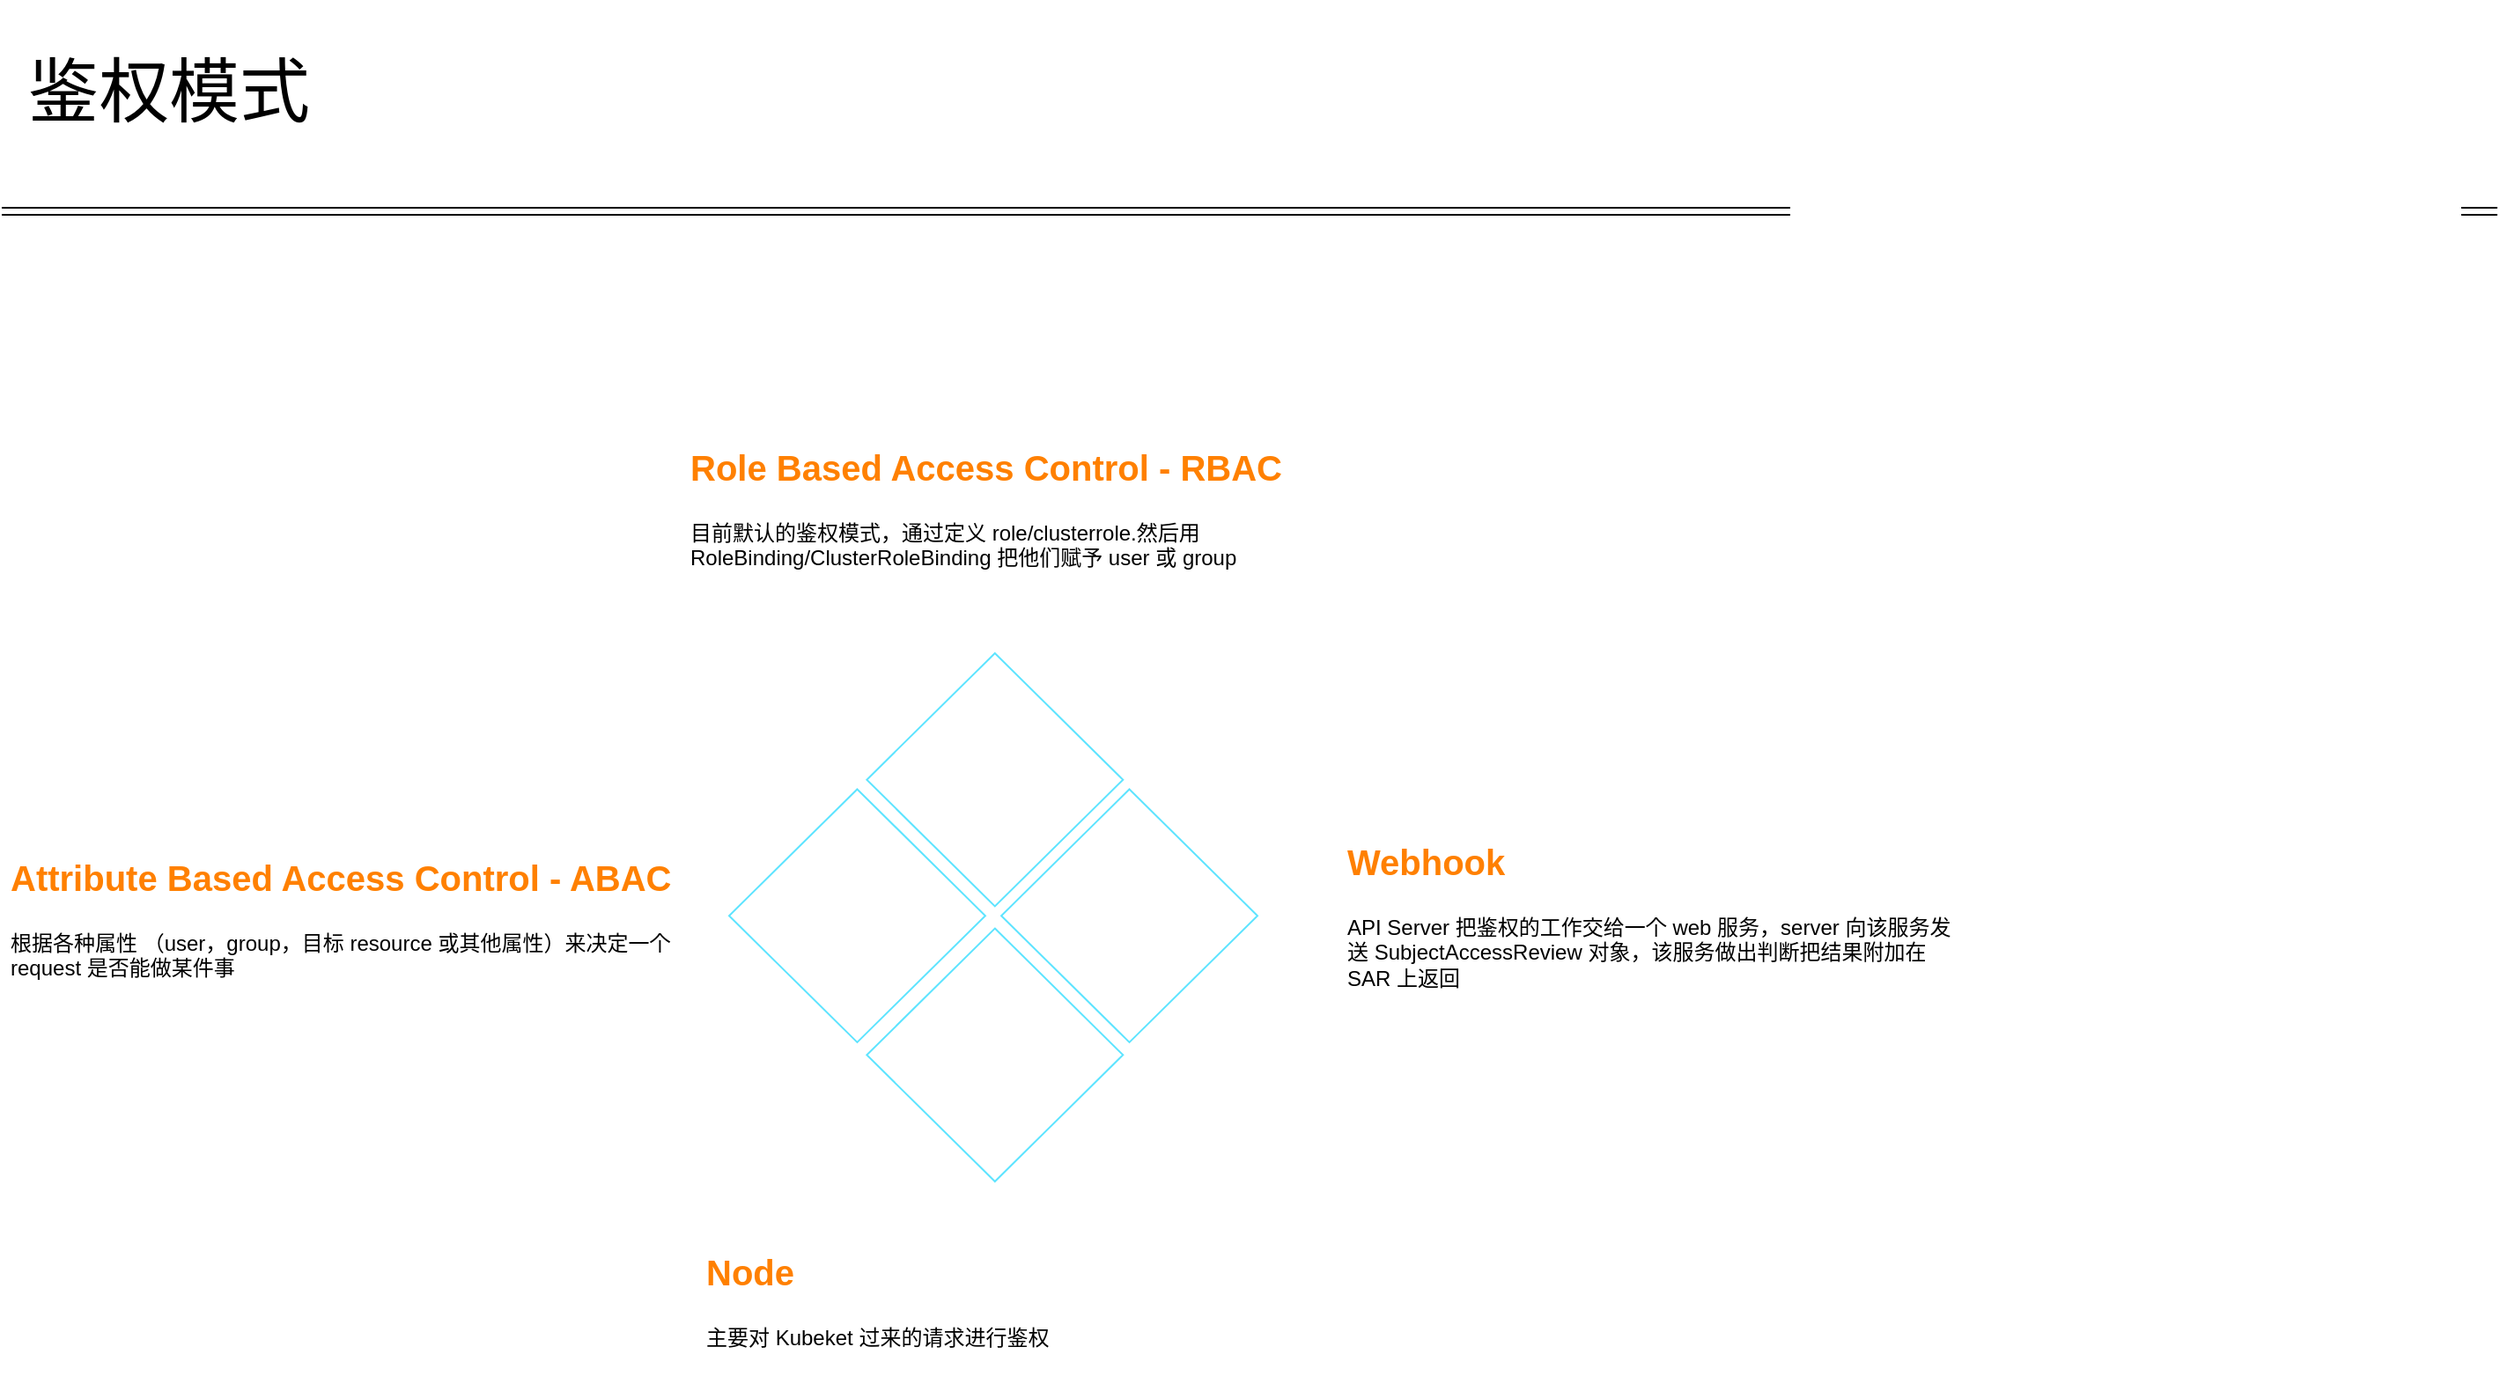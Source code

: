 <mxfile>
    <diagram id="_XczguW3ghkH6YOHmOJZ" name="第 1 页">
        <mxGraphModel dx="3129" dy="3594" grid="1" gridSize="10" guides="1" tooltips="1" connect="1" arrows="1" fold="1" page="0" pageScale="1" pageWidth="827" pageHeight="1169" math="0" shadow="0">
            <root>
                <mxCell id="0"/>
                <mxCell id="1" parent="0"/>
                <mxCell id="7" value="" style="group;strokeColor=none;fillColor=none;" vertex="1" connectable="0" parent="1">
                    <mxGeometry x="-4" y="421" width="300" height="300" as="geometry"/>
                </mxCell>
                <mxCell id="3" value="" style="rhombus;whiteSpace=wrap;html=1;strokeColor=#5EE4FF;fillColor=none;" vertex="1" parent="7">
                    <mxGeometry x="78.182" width="145.455" height="143.713" as="geometry"/>
                </mxCell>
                <mxCell id="4" value="" style="rhombus;whiteSpace=wrap;html=1;strokeColor=#5EE4FF;fillColor=none;" vertex="1" parent="7">
                    <mxGeometry y="77.246" width="145.455" height="143.713" as="geometry"/>
                </mxCell>
                <mxCell id="5" value="" style="rhombus;whiteSpace=wrap;html=1;strokeColor=#5EE4FF;fillColor=none;" vertex="1" parent="7">
                    <mxGeometry x="154.545" y="77.246" width="145.455" height="143.713" as="geometry"/>
                </mxCell>
                <mxCell id="6" value="" style="rhombus;whiteSpace=wrap;html=1;strokeColor=#5EE4FF;fillColor=none;" vertex="1" parent="7">
                    <mxGeometry x="78.182" y="156.287" width="145.455" height="143.713" as="geometry"/>
                </mxCell>
                <mxCell id="8" value="&lt;h1&gt;&lt;font color=&quot;#ff8000&quot; style=&quot;font-size: 20px;&quot;&gt;Role Based Access Control - RBAC&lt;/font&gt;&lt;/h1&gt;&lt;p&gt;目前默认的鉴权模式，通过定义 role/clusterrole.然后用 RoleBinding/ClusterRoleBinding 把他们赋予 user 或 group&lt;/p&gt;" style="text;html=1;strokeColor=none;fillColor=none;spacing=5;spacingTop=-20;whiteSpace=wrap;overflow=hidden;rounded=0;" vertex="1" parent="1">
                    <mxGeometry x="-31" y="295" width="427.5" height="87" as="geometry"/>
                </mxCell>
                <mxCell id="14" value="&lt;h1&gt;&lt;span style=&quot;font-size: 20px;&quot;&gt;&lt;font color=&quot;#ff8000&quot;&gt;Attribute Based Access Control - ABAC&lt;/font&gt;&lt;/span&gt;&lt;/h1&gt;&lt;p&gt;根据各种属性 （user，group，目标 resource 或其他属性）来决定一个 request 是否能做某件事&lt;/p&gt;" style="text;html=1;strokeColor=none;fillColor=none;spacing=5;spacingTop=-20;whiteSpace=wrap;overflow=hidden;rounded=0;" vertex="1" parent="1">
                    <mxGeometry x="-417" y="527.5" width="389" height="87" as="geometry"/>
                </mxCell>
                <mxCell id="15" value="&lt;h1&gt;&lt;span style=&quot;font-size: 20px;&quot;&gt;&lt;font color=&quot;#ff8000&quot;&gt;Webhook&lt;/font&gt;&lt;/span&gt;&lt;/h1&gt;&lt;p&gt;API Server 把鉴权的工作交给一个 web 服务，server 向该服务发送 SubjectAccessReview 对象，该服务做出判断把结果附加在 SAR 上返回&lt;/p&gt;" style="text;html=1;strokeColor=none;fillColor=none;spacing=5;spacingTop=-20;whiteSpace=wrap;overflow=hidden;rounded=0;" vertex="1" parent="1">
                    <mxGeometry x="342" y="518.5" width="354" height="105" as="geometry"/>
                </mxCell>
                <mxCell id="16" value="&lt;h1&gt;&lt;span style=&quot;font-size: 20px;&quot;&gt;&lt;font color=&quot;#ff8000&quot;&gt;Node&lt;/font&gt;&lt;/span&gt;&lt;/h1&gt;&lt;p&gt;主要对 Kubeket 过来的请求进行鉴权&lt;/p&gt;" style="text;html=1;strokeColor=none;fillColor=none;spacing=5;spacingTop=-20;whiteSpace=wrap;overflow=hidden;rounded=0;" vertex="1" parent="1">
                    <mxGeometry x="-22" y="752" width="354" height="87" as="geometry"/>
                </mxCell>
                <mxCell id="18" value="鉴权模式" style="text;strokeColor=none;fillColor=none;html=1;align=center;verticalAlign=middle;whiteSpace=wrap;rounded=0;fontSize=40;fontColor=#000000;" vertex="1" parent="1">
                    <mxGeometry x="-417" y="50" width="190" height="102" as="geometry"/>
                </mxCell>
                <mxCell id="19" value="" style="edgeStyle=none;orthogonalLoop=1;jettySize=auto;html=1;rounded=0;fontSize=40;fontColor=#000000;endArrow=open;sourcePerimeterSpacing=8;targetPerimeterSpacing=8;curved=1;shape=link;" edge="1" parent="1">
                    <mxGeometry width="140" relative="1" as="geometry">
                        <mxPoint x="-417" y="170" as="sourcePoint"/>
                        <mxPoint x="1000" y="170" as="targetPoint"/>
                        <Array as="points"/>
                    </mxGeometry>
                </mxCell>
            </root>
        </mxGraphModel>
    </diagram>
</mxfile>